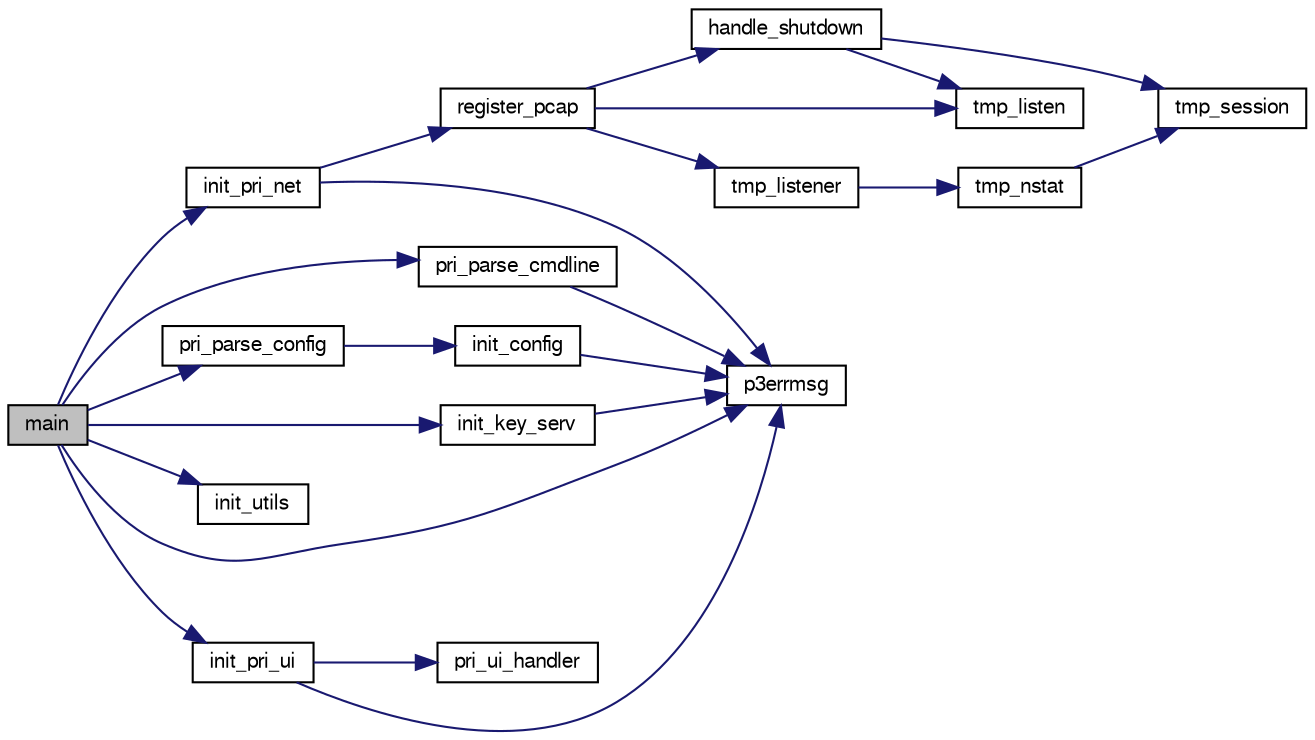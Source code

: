 digraph G
{
  bgcolor="transparent";
  edge [fontname="FreeSans",fontsize="10",labelfontname="FreeSans",labelfontsize="10"];
  node [fontname="FreeSans",fontsize="10",shape=record];
  rankdir=LR;
  Node1 [label="main",height=0.2,width=0.4,color="black", fillcolor="grey75", style="filled" fontcolor="black"];
  Node1 -> Node2 [color="midnightblue",fontsize="10",style="solid",fontname="FreeSans"];
  Node2 [label="init_key_serv",height=0.2,width=0.4,color="black",URL="$p3pri__key__server_8c.html#abd1a557016ee9fc29ab070a69266ad27"];
  Node2 -> Node3 [color="midnightblue",fontsize="10",style="solid",fontname="FreeSans"];
  Node3 [label="p3errmsg",height=0.2,width=0.4,color="black",URL="$p3utils_8c.html#a546a24de79393ec996187050b9a78dbc"];
  Node1 -> Node4 [color="midnightblue",fontsize="10",style="solid",fontname="FreeSans"];
  Node4 [label="init_pri_net",height=0.2,width=0.4,color="black",URL="$p3pri__net_8c.html#a89559a53e37dd3a7981e5fae7891cef9"];
  Node4 -> Node3 [color="midnightblue",fontsize="10",style="solid",fontname="FreeSans"];
  Node4 -> Node5 [color="midnightblue",fontsize="10",style="solid",fontname="FreeSans"];
  Node5 [label="register_pcap",height=0.2,width=0.4,color="black",URL="$tmp_8h.html#a5a9ef4e161acac1041833be8bc890830"];
  Node5 -> Node6 [color="midnightblue",fontsize="10",style="solid",fontname="FreeSans"];
  Node6 [label="handle_shutdown",height=0.2,width=0.4,color="black",URL="$tmp_8h.html#a53f24a97bc6ad077f4642e2c14322c6a"];
  Node6 -> Node7 [color="midnightblue",fontsize="10",style="solid",fontname="FreeSans"];
  Node7 [label="tmp_listen",height=0.2,width=0.4,color="black",URL="$tmp_8h.html#a353652186fc16daaddb7cfc9e13c111a"];
  Node6 -> Node8 [color="midnightblue",fontsize="10",style="solid",fontname="FreeSans"];
  Node8 [label="tmp_session",height=0.2,width=0.4,color="black",URL="$tmp_8h.html#a580c729deca8991247f8cfd9c36b51e3"];
  Node5 -> Node7 [color="midnightblue",fontsize="10",style="solid",fontname="FreeSans"];
  Node5 -> Node9 [color="midnightblue",fontsize="10",style="solid",fontname="FreeSans"];
  Node9 [label="tmp_listener",height=0.2,width=0.4,color="black",URL="$tmp_8h.html#ac89bac0cecc42a303ffa9d7e17222adf"];
  Node9 -> Node10 [color="midnightblue",fontsize="10",style="solid",fontname="FreeSans"];
  Node10 [label="tmp_nstat",height=0.2,width=0.4,color="black",URL="$tmp__net__mgmt_8c.html#a9924eba29845f4e0c0deab476267d6f2"];
  Node10 -> Node8 [color="midnightblue",fontsize="10",style="solid",fontname="FreeSans"];
  Node1 -> Node11 [color="midnightblue",fontsize="10",style="solid",fontname="FreeSans"];
  Node11 [label="init_pri_ui",height=0.2,width=0.4,color="black",URL="$p3pri__ui_8c.html#a0ce43bdeb5457b36f85edb372461084a"];
  Node11 -> Node3 [color="midnightblue",fontsize="10",style="solid",fontname="FreeSans"];
  Node11 -> Node12 [color="midnightblue",fontsize="10",style="solid",fontname="FreeSans"];
  Node12 [label="pri_ui_handler",height=0.2,width=0.4,color="black",URL="$p3pri__ui_8c.html#a8d3b61a360f692580799829184723627"];
  Node1 -> Node13 [color="midnightblue",fontsize="10",style="solid",fontname="FreeSans"];
  Node13 [label="init_utils",height=0.2,width=0.4,color="black",URL="$p3utils_8c.html#a48dcf53d0853bda50c969492a1bbf813"];
  Node1 -> Node3 [color="midnightblue",fontsize="10",style="solid",fontname="FreeSans"];
  Node1 -> Node14 [color="midnightblue",fontsize="10",style="solid",fontname="FreeSans"];
  Node14 [label="pri_parse_cmdline",height=0.2,width=0.4,color="black",URL="$p3primary_8c.html#a9a6affca68405d5292a65413d834f777"];
  Node14 -> Node3 [color="midnightblue",fontsize="10",style="solid",fontname="FreeSans"];
  Node1 -> Node15 [color="midnightblue",fontsize="10",style="solid",fontname="FreeSans"];
  Node15 [label="pri_parse_config",height=0.2,width=0.4,color="black",URL="$p3primary_8c.html#a684cfe00f10f6b7af3456319753f8d28"];
  Node15 -> Node16 [color="midnightblue",fontsize="10",style="solid",fontname="FreeSans"];
  Node16 [label="init_config",height=0.2,width=0.4,color="black",URL="$p3primary_8c.html#a1248ee69c9a194579e8d6031dfb8afe1"];
  Node16 -> Node3 [color="midnightblue",fontsize="10",style="solid",fontname="FreeSans"];
}
